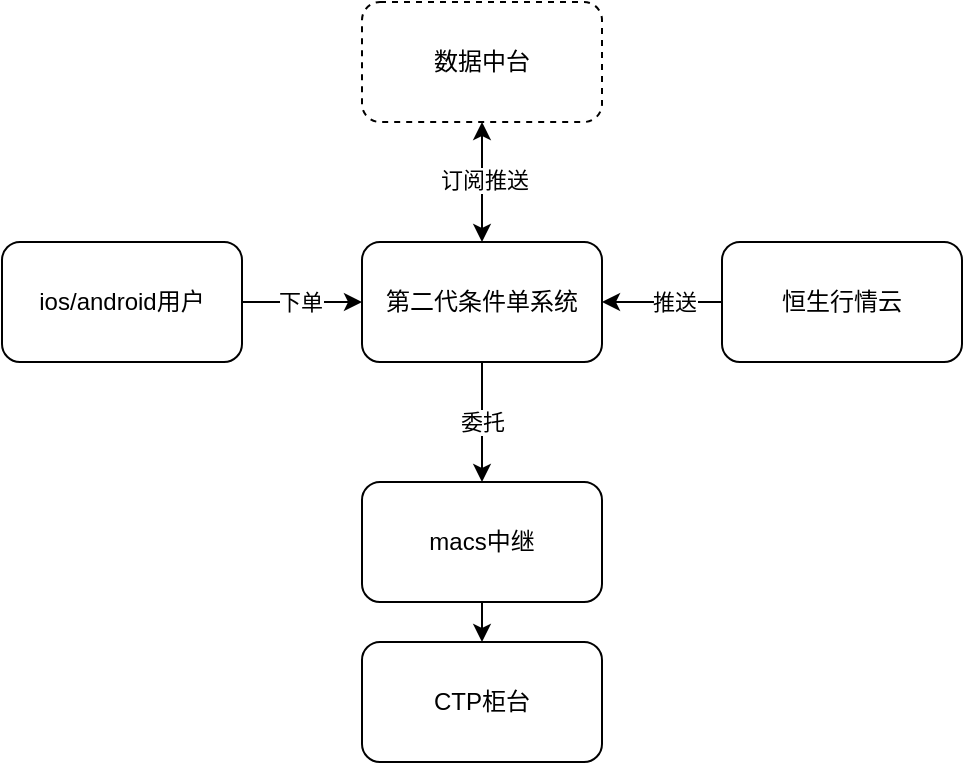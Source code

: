 <mxfile version="20.6.0" type="github">
  <diagram id="MAo2vdGEB_ihkJWzHzWT" name="第 1 页">
    <mxGraphModel dx="981" dy="526" grid="1" gridSize="10" guides="1" tooltips="1" connect="1" arrows="1" fold="1" page="1" pageScale="1" pageWidth="827" pageHeight="1169" math="0" shadow="0">
      <root>
        <mxCell id="0" />
        <mxCell id="1" parent="0" />
        <mxCell id="JniYUlkNHlWra6w6z7R9-10" style="edgeStyle=orthogonalEdgeStyle;rounded=0;orthogonalLoop=1;jettySize=auto;html=1;exitX=0.5;exitY=1;exitDx=0;exitDy=0;entryX=0.5;entryY=0;entryDx=0;entryDy=0;" edge="1" parent="1" source="JniYUlkNHlWra6w6z7R9-1" target="JniYUlkNHlWra6w6z7R9-4">
          <mxGeometry relative="1" as="geometry">
            <Array as="points">
              <mxPoint x="340" y="250" />
              <mxPoint x="340" y="250" />
            </Array>
          </mxGeometry>
        </mxCell>
        <mxCell id="JniYUlkNHlWra6w6z7R9-16" value="委托" style="edgeLabel;html=1;align=center;verticalAlign=middle;resizable=0;points=[];" vertex="1" connectable="0" parent="JniYUlkNHlWra6w6z7R9-10">
          <mxGeometry x="-0.007" relative="1" as="geometry">
            <mxPoint as="offset" />
          </mxGeometry>
        </mxCell>
        <mxCell id="JniYUlkNHlWra6w6z7R9-18" style="edgeStyle=orthogonalEdgeStyle;rounded=0;orthogonalLoop=1;jettySize=auto;html=1;exitX=0.5;exitY=0;exitDx=0;exitDy=0;entryX=0.5;entryY=1;entryDx=0;entryDy=0;horizontal=0;endArrow=classic;endFill=1;startArrow=classic;startFill=1;" edge="1" parent="1" source="JniYUlkNHlWra6w6z7R9-1" target="JniYUlkNHlWra6w6z7R9-17">
          <mxGeometry relative="1" as="geometry" />
        </mxCell>
        <mxCell id="JniYUlkNHlWra6w6z7R9-19" value="订阅推送" style="edgeLabel;html=1;align=center;verticalAlign=middle;resizable=0;points=[];" vertex="1" connectable="0" parent="JniYUlkNHlWra6w6z7R9-18">
          <mxGeometry x="0.039" y="-1" relative="1" as="geometry">
            <mxPoint as="offset" />
          </mxGeometry>
        </mxCell>
        <mxCell id="JniYUlkNHlWra6w6z7R9-1" value="第二代条件单系统" style="rounded=1;whiteSpace=wrap;html=1;" vertex="1" parent="1">
          <mxGeometry x="280" y="170" width="120" height="60" as="geometry" />
        </mxCell>
        <mxCell id="JniYUlkNHlWra6w6z7R9-12" value="" style="edgeStyle=orthogonalEdgeStyle;rounded=0;orthogonalLoop=1;jettySize=auto;html=1;" edge="1" parent="1" source="JniYUlkNHlWra6w6z7R9-2" target="JniYUlkNHlWra6w6z7R9-1">
          <mxGeometry relative="1" as="geometry" />
        </mxCell>
        <mxCell id="JniYUlkNHlWra6w6z7R9-15" value="下单" style="edgeLabel;html=1;align=center;verticalAlign=middle;resizable=0;points=[];" vertex="1" connectable="0" parent="JniYUlkNHlWra6w6z7R9-12">
          <mxGeometry x="0.208" relative="1" as="geometry">
            <mxPoint x="-7" as="offset" />
          </mxGeometry>
        </mxCell>
        <mxCell id="JniYUlkNHlWra6w6z7R9-2" value="ios/android用户" style="rounded=1;whiteSpace=wrap;html=1;" vertex="1" parent="1">
          <mxGeometry x="100" y="170" width="120" height="60" as="geometry" />
        </mxCell>
        <mxCell id="JniYUlkNHlWra6w6z7R9-9" style="edgeStyle=orthogonalEdgeStyle;rounded=0;orthogonalLoop=1;jettySize=auto;html=1;exitX=0;exitY=0.5;exitDx=0;exitDy=0;entryX=1;entryY=0.5;entryDx=0;entryDy=0;" edge="1" parent="1" source="JniYUlkNHlWra6w6z7R9-3" target="JniYUlkNHlWra6w6z7R9-1">
          <mxGeometry relative="1" as="geometry" />
        </mxCell>
        <mxCell id="JniYUlkNHlWra6w6z7R9-14" value="推送" style="edgeLabel;html=1;align=center;verticalAlign=middle;resizable=0;points=[];" vertex="1" connectable="0" parent="JniYUlkNHlWra6w6z7R9-9">
          <mxGeometry x="-0.208" y="1" relative="1" as="geometry">
            <mxPoint y="-1" as="offset" />
          </mxGeometry>
        </mxCell>
        <mxCell id="JniYUlkNHlWra6w6z7R9-3" value="恒生行情云" style="rounded=1;whiteSpace=wrap;html=1;" vertex="1" parent="1">
          <mxGeometry x="460" y="170" width="120" height="60" as="geometry" />
        </mxCell>
        <mxCell id="JniYUlkNHlWra6w6z7R9-11" style="edgeStyle=orthogonalEdgeStyle;rounded=0;orthogonalLoop=1;jettySize=auto;html=1;exitX=0.5;exitY=1;exitDx=0;exitDy=0;entryX=0.5;entryY=0;entryDx=0;entryDy=0;" edge="1" parent="1" source="JniYUlkNHlWra6w6z7R9-4" target="JniYUlkNHlWra6w6z7R9-5">
          <mxGeometry relative="1" as="geometry" />
        </mxCell>
        <mxCell id="JniYUlkNHlWra6w6z7R9-4" value="macs中继" style="rounded=1;whiteSpace=wrap;html=1;" vertex="1" parent="1">
          <mxGeometry x="280" y="290" width="120" height="60" as="geometry" />
        </mxCell>
        <mxCell id="JniYUlkNHlWra6w6z7R9-5" value="CTP柜台" style="rounded=1;whiteSpace=wrap;html=1;" vertex="1" parent="1">
          <mxGeometry x="280" y="370" width="120" height="60" as="geometry" />
        </mxCell>
        <mxCell id="JniYUlkNHlWra6w6z7R9-17" value="数据中台" style="rounded=1;whiteSpace=wrap;html=1;dashed=1;" vertex="1" parent="1">
          <mxGeometry x="280" y="50" width="120" height="60" as="geometry" />
        </mxCell>
      </root>
    </mxGraphModel>
  </diagram>
</mxfile>
